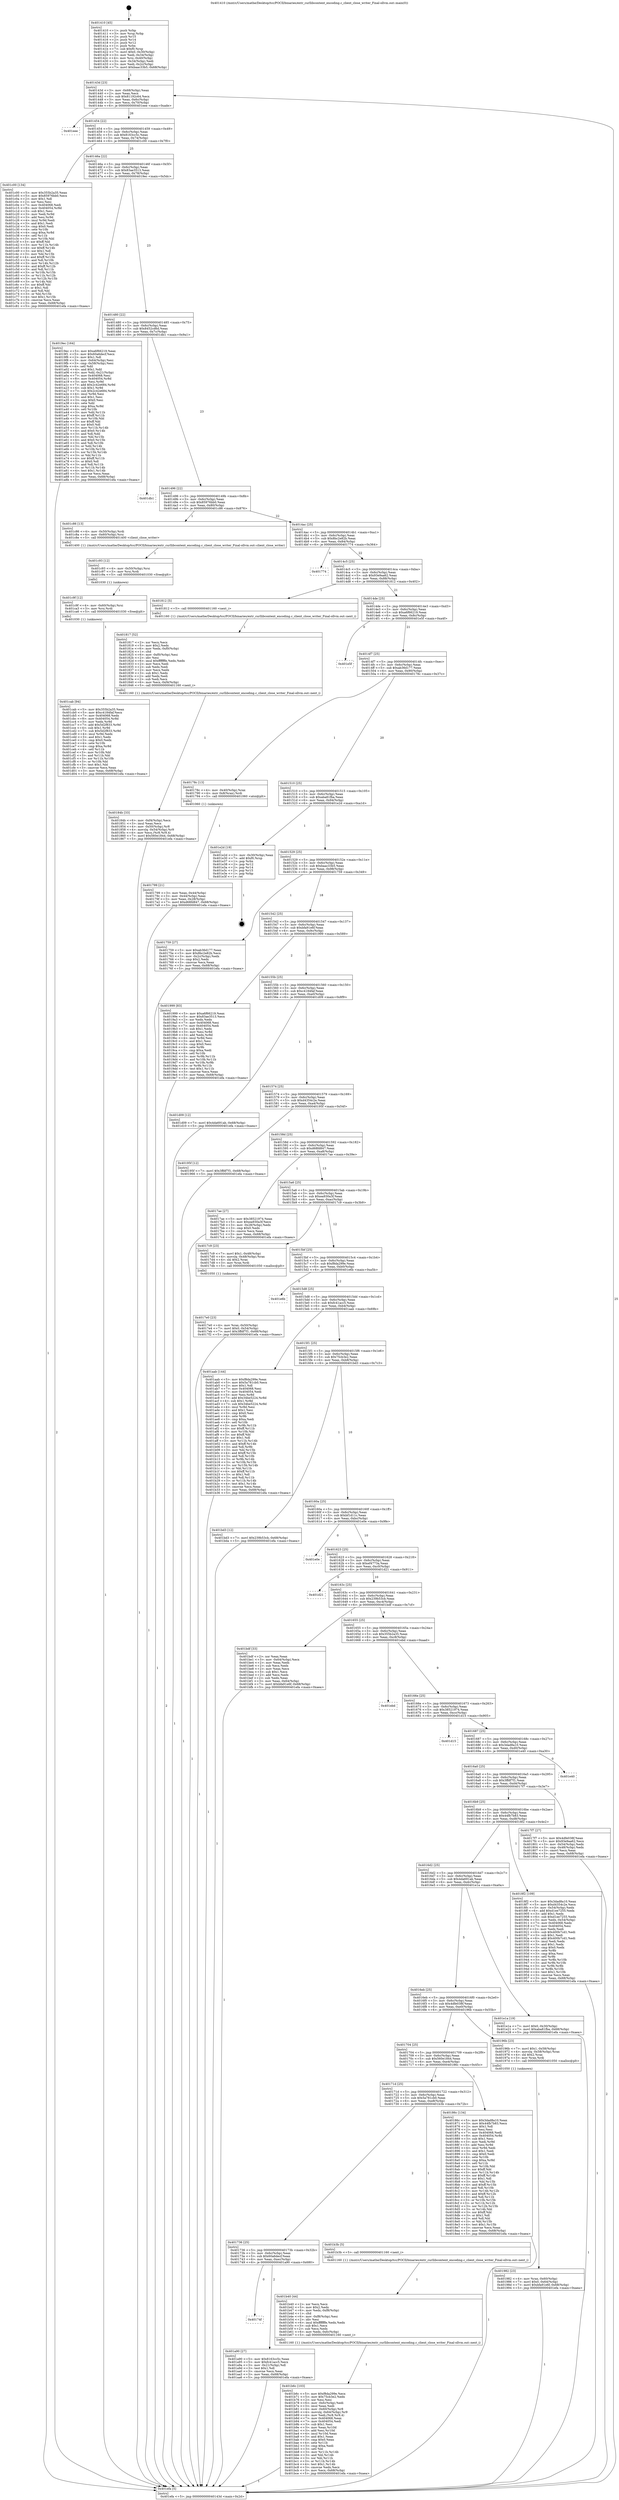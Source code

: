 digraph "0x401410" {
  label = "0x401410 (/mnt/c/Users/mathe/Desktop/tcc/POCII/binaries/extr_curllibcontent_encoding.c_client_close_writer_Final-ollvm.out::main(0))"
  labelloc = "t"
  node[shape=record]

  Entry [label="",width=0.3,height=0.3,shape=circle,fillcolor=black,style=filled]
  "0x40143d" [label="{
     0x40143d [23]\l
     | [instrs]\l
     &nbsp;&nbsp;0x40143d \<+3\>: mov -0x68(%rbp),%eax\l
     &nbsp;&nbsp;0x401440 \<+2\>: mov %eax,%ecx\l
     &nbsp;&nbsp;0x401442 \<+6\>: sub $0x81192c64,%ecx\l
     &nbsp;&nbsp;0x401448 \<+3\>: mov %eax,-0x6c(%rbp)\l
     &nbsp;&nbsp;0x40144b \<+3\>: mov %ecx,-0x70(%rbp)\l
     &nbsp;&nbsp;0x40144e \<+6\>: je 0000000000401eee \<main+0xade\>\l
  }"]
  "0x401eee" [label="{
     0x401eee\l
  }", style=dashed]
  "0x401454" [label="{
     0x401454 [22]\l
     | [instrs]\l
     &nbsp;&nbsp;0x401454 \<+5\>: jmp 0000000000401459 \<main+0x49\>\l
     &nbsp;&nbsp;0x401459 \<+3\>: mov -0x6c(%rbp),%eax\l
     &nbsp;&nbsp;0x40145c \<+5\>: sub $0x8163cc5c,%eax\l
     &nbsp;&nbsp;0x401461 \<+3\>: mov %eax,-0x74(%rbp)\l
     &nbsp;&nbsp;0x401464 \<+6\>: je 0000000000401c00 \<main+0x7f0\>\l
  }"]
  Exit [label="",width=0.3,height=0.3,shape=circle,fillcolor=black,style=filled,peripheries=2]
  "0x401c00" [label="{
     0x401c00 [134]\l
     | [instrs]\l
     &nbsp;&nbsp;0x401c00 \<+5\>: mov $0x355b2a35,%eax\l
     &nbsp;&nbsp;0x401c05 \<+5\>: mov $0x85976bb0,%ecx\l
     &nbsp;&nbsp;0x401c0a \<+2\>: mov $0x1,%dl\l
     &nbsp;&nbsp;0x401c0c \<+2\>: xor %esi,%esi\l
     &nbsp;&nbsp;0x401c0e \<+7\>: mov 0x404068,%edi\l
     &nbsp;&nbsp;0x401c15 \<+8\>: mov 0x404054,%r8d\l
     &nbsp;&nbsp;0x401c1d \<+3\>: sub $0x1,%esi\l
     &nbsp;&nbsp;0x401c20 \<+3\>: mov %edi,%r9d\l
     &nbsp;&nbsp;0x401c23 \<+3\>: add %esi,%r9d\l
     &nbsp;&nbsp;0x401c26 \<+4\>: imul %r9d,%edi\l
     &nbsp;&nbsp;0x401c2a \<+3\>: and $0x1,%edi\l
     &nbsp;&nbsp;0x401c2d \<+3\>: cmp $0x0,%edi\l
     &nbsp;&nbsp;0x401c30 \<+4\>: sete %r10b\l
     &nbsp;&nbsp;0x401c34 \<+4\>: cmp $0xa,%r8d\l
     &nbsp;&nbsp;0x401c38 \<+4\>: setl %r11b\l
     &nbsp;&nbsp;0x401c3c \<+3\>: mov %r10b,%bl\l
     &nbsp;&nbsp;0x401c3f \<+3\>: xor $0xff,%bl\l
     &nbsp;&nbsp;0x401c42 \<+3\>: mov %r11b,%r14b\l
     &nbsp;&nbsp;0x401c45 \<+4\>: xor $0xff,%r14b\l
     &nbsp;&nbsp;0x401c49 \<+3\>: xor $0x1,%dl\l
     &nbsp;&nbsp;0x401c4c \<+3\>: mov %bl,%r15b\l
     &nbsp;&nbsp;0x401c4f \<+4\>: and $0xff,%r15b\l
     &nbsp;&nbsp;0x401c53 \<+3\>: and %dl,%r10b\l
     &nbsp;&nbsp;0x401c56 \<+3\>: mov %r14b,%r12b\l
     &nbsp;&nbsp;0x401c59 \<+4\>: and $0xff,%r12b\l
     &nbsp;&nbsp;0x401c5d \<+3\>: and %dl,%r11b\l
     &nbsp;&nbsp;0x401c60 \<+3\>: or %r10b,%r15b\l
     &nbsp;&nbsp;0x401c63 \<+3\>: or %r11b,%r12b\l
     &nbsp;&nbsp;0x401c66 \<+3\>: xor %r12b,%r15b\l
     &nbsp;&nbsp;0x401c69 \<+3\>: or %r14b,%bl\l
     &nbsp;&nbsp;0x401c6c \<+3\>: xor $0xff,%bl\l
     &nbsp;&nbsp;0x401c6f \<+3\>: or $0x1,%dl\l
     &nbsp;&nbsp;0x401c72 \<+2\>: and %dl,%bl\l
     &nbsp;&nbsp;0x401c74 \<+3\>: or %bl,%r15b\l
     &nbsp;&nbsp;0x401c77 \<+4\>: test $0x1,%r15b\l
     &nbsp;&nbsp;0x401c7b \<+3\>: cmovne %ecx,%eax\l
     &nbsp;&nbsp;0x401c7e \<+3\>: mov %eax,-0x68(%rbp)\l
     &nbsp;&nbsp;0x401c81 \<+5\>: jmp 0000000000401efa \<main+0xaea\>\l
  }"]
  "0x40146a" [label="{
     0x40146a [22]\l
     | [instrs]\l
     &nbsp;&nbsp;0x40146a \<+5\>: jmp 000000000040146f \<main+0x5f\>\l
     &nbsp;&nbsp;0x40146f \<+3\>: mov -0x6c(%rbp),%eax\l
     &nbsp;&nbsp;0x401472 \<+5\>: sub $0x83ae3513,%eax\l
     &nbsp;&nbsp;0x401477 \<+3\>: mov %eax,-0x78(%rbp)\l
     &nbsp;&nbsp;0x40147a \<+6\>: je 00000000004019ec \<main+0x5dc\>\l
  }"]
  "0x401cab" [label="{
     0x401cab [94]\l
     | [instrs]\l
     &nbsp;&nbsp;0x401cab \<+5\>: mov $0x355b2a35,%eax\l
     &nbsp;&nbsp;0x401cb0 \<+5\>: mov $0xc4184faf,%ecx\l
     &nbsp;&nbsp;0x401cb5 \<+7\>: mov 0x404068,%edx\l
     &nbsp;&nbsp;0x401cbc \<+8\>: mov 0x404054,%r8d\l
     &nbsp;&nbsp;0x401cc4 \<+3\>: mov %edx,%r9d\l
     &nbsp;&nbsp;0x401cc7 \<+7\>: add $0x5d2f833,%r9d\l
     &nbsp;&nbsp;0x401cce \<+4\>: sub $0x1,%r9d\l
     &nbsp;&nbsp;0x401cd2 \<+7\>: sub $0x5d2f833,%r9d\l
     &nbsp;&nbsp;0x401cd9 \<+4\>: imul %r9d,%edx\l
     &nbsp;&nbsp;0x401cdd \<+3\>: and $0x1,%edx\l
     &nbsp;&nbsp;0x401ce0 \<+3\>: cmp $0x0,%edx\l
     &nbsp;&nbsp;0x401ce3 \<+4\>: sete %r10b\l
     &nbsp;&nbsp;0x401ce7 \<+4\>: cmp $0xa,%r8d\l
     &nbsp;&nbsp;0x401ceb \<+4\>: setl %r11b\l
     &nbsp;&nbsp;0x401cef \<+3\>: mov %r10b,%bl\l
     &nbsp;&nbsp;0x401cf2 \<+3\>: and %r11b,%bl\l
     &nbsp;&nbsp;0x401cf5 \<+3\>: xor %r11b,%r10b\l
     &nbsp;&nbsp;0x401cf8 \<+3\>: or %r10b,%bl\l
     &nbsp;&nbsp;0x401cfb \<+3\>: test $0x1,%bl\l
     &nbsp;&nbsp;0x401cfe \<+3\>: cmovne %ecx,%eax\l
     &nbsp;&nbsp;0x401d01 \<+3\>: mov %eax,-0x68(%rbp)\l
     &nbsp;&nbsp;0x401d04 \<+5\>: jmp 0000000000401efa \<main+0xaea\>\l
  }"]
  "0x4019ec" [label="{
     0x4019ec [164]\l
     | [instrs]\l
     &nbsp;&nbsp;0x4019ec \<+5\>: mov $0xa6f66219,%eax\l
     &nbsp;&nbsp;0x4019f1 \<+5\>: mov $0x60a6decf,%ecx\l
     &nbsp;&nbsp;0x4019f6 \<+2\>: mov $0x1,%dl\l
     &nbsp;&nbsp;0x4019f8 \<+3\>: mov -0x64(%rbp),%esi\l
     &nbsp;&nbsp;0x4019fb \<+3\>: cmp -0x58(%rbp),%esi\l
     &nbsp;&nbsp;0x4019fe \<+4\>: setl %dil\l
     &nbsp;&nbsp;0x401a02 \<+4\>: and $0x1,%dil\l
     &nbsp;&nbsp;0x401a06 \<+4\>: mov %dil,-0x21(%rbp)\l
     &nbsp;&nbsp;0x401a0a \<+7\>: mov 0x404068,%esi\l
     &nbsp;&nbsp;0x401a11 \<+8\>: mov 0x404054,%r8d\l
     &nbsp;&nbsp;0x401a19 \<+3\>: mov %esi,%r9d\l
     &nbsp;&nbsp;0x401a1c \<+7\>: add $0x2c42e684,%r9d\l
     &nbsp;&nbsp;0x401a23 \<+4\>: sub $0x1,%r9d\l
     &nbsp;&nbsp;0x401a27 \<+7\>: sub $0x2c42e684,%r9d\l
     &nbsp;&nbsp;0x401a2e \<+4\>: imul %r9d,%esi\l
     &nbsp;&nbsp;0x401a32 \<+3\>: and $0x1,%esi\l
     &nbsp;&nbsp;0x401a35 \<+3\>: cmp $0x0,%esi\l
     &nbsp;&nbsp;0x401a38 \<+4\>: sete %dil\l
     &nbsp;&nbsp;0x401a3c \<+4\>: cmp $0xa,%r8d\l
     &nbsp;&nbsp;0x401a40 \<+4\>: setl %r10b\l
     &nbsp;&nbsp;0x401a44 \<+3\>: mov %dil,%r11b\l
     &nbsp;&nbsp;0x401a47 \<+4\>: xor $0xff,%r11b\l
     &nbsp;&nbsp;0x401a4b \<+3\>: mov %r10b,%bl\l
     &nbsp;&nbsp;0x401a4e \<+3\>: xor $0xff,%bl\l
     &nbsp;&nbsp;0x401a51 \<+3\>: xor $0x0,%dl\l
     &nbsp;&nbsp;0x401a54 \<+3\>: mov %r11b,%r14b\l
     &nbsp;&nbsp;0x401a57 \<+4\>: and $0x0,%r14b\l
     &nbsp;&nbsp;0x401a5b \<+3\>: and %dl,%dil\l
     &nbsp;&nbsp;0x401a5e \<+3\>: mov %bl,%r15b\l
     &nbsp;&nbsp;0x401a61 \<+4\>: and $0x0,%r15b\l
     &nbsp;&nbsp;0x401a65 \<+3\>: and %dl,%r10b\l
     &nbsp;&nbsp;0x401a68 \<+3\>: or %dil,%r14b\l
     &nbsp;&nbsp;0x401a6b \<+3\>: or %r10b,%r15b\l
     &nbsp;&nbsp;0x401a6e \<+3\>: xor %r15b,%r14b\l
     &nbsp;&nbsp;0x401a71 \<+3\>: or %bl,%r11b\l
     &nbsp;&nbsp;0x401a74 \<+4\>: xor $0xff,%r11b\l
     &nbsp;&nbsp;0x401a78 \<+3\>: or $0x0,%dl\l
     &nbsp;&nbsp;0x401a7b \<+3\>: and %dl,%r11b\l
     &nbsp;&nbsp;0x401a7e \<+3\>: or %r11b,%r14b\l
     &nbsp;&nbsp;0x401a81 \<+4\>: test $0x1,%r14b\l
     &nbsp;&nbsp;0x401a85 \<+3\>: cmovne %ecx,%eax\l
     &nbsp;&nbsp;0x401a88 \<+3\>: mov %eax,-0x68(%rbp)\l
     &nbsp;&nbsp;0x401a8b \<+5\>: jmp 0000000000401efa \<main+0xaea\>\l
  }"]
  "0x401480" [label="{
     0x401480 [22]\l
     | [instrs]\l
     &nbsp;&nbsp;0x401480 \<+5\>: jmp 0000000000401485 \<main+0x75\>\l
     &nbsp;&nbsp;0x401485 \<+3\>: mov -0x6c(%rbp),%eax\l
     &nbsp;&nbsp;0x401488 \<+5\>: sub $0x8452cd6d,%eax\l
     &nbsp;&nbsp;0x40148d \<+3\>: mov %eax,-0x7c(%rbp)\l
     &nbsp;&nbsp;0x401490 \<+6\>: je 0000000000401db1 \<main+0x9a1\>\l
  }"]
  "0x401c9f" [label="{
     0x401c9f [12]\l
     | [instrs]\l
     &nbsp;&nbsp;0x401c9f \<+4\>: mov -0x60(%rbp),%rsi\l
     &nbsp;&nbsp;0x401ca3 \<+3\>: mov %rsi,%rdi\l
     &nbsp;&nbsp;0x401ca6 \<+5\>: call 0000000000401030 \<free@plt\>\l
     | [calls]\l
     &nbsp;&nbsp;0x401030 \{1\} (unknown)\l
  }"]
  "0x401db1" [label="{
     0x401db1\l
  }", style=dashed]
  "0x401496" [label="{
     0x401496 [22]\l
     | [instrs]\l
     &nbsp;&nbsp;0x401496 \<+5\>: jmp 000000000040149b \<main+0x8b\>\l
     &nbsp;&nbsp;0x40149b \<+3\>: mov -0x6c(%rbp),%eax\l
     &nbsp;&nbsp;0x40149e \<+5\>: sub $0x85976bb0,%eax\l
     &nbsp;&nbsp;0x4014a3 \<+3\>: mov %eax,-0x80(%rbp)\l
     &nbsp;&nbsp;0x4014a6 \<+6\>: je 0000000000401c86 \<main+0x876\>\l
  }"]
  "0x401c93" [label="{
     0x401c93 [12]\l
     | [instrs]\l
     &nbsp;&nbsp;0x401c93 \<+4\>: mov -0x50(%rbp),%rsi\l
     &nbsp;&nbsp;0x401c97 \<+3\>: mov %rsi,%rdi\l
     &nbsp;&nbsp;0x401c9a \<+5\>: call 0000000000401030 \<free@plt\>\l
     | [calls]\l
     &nbsp;&nbsp;0x401030 \{1\} (unknown)\l
  }"]
  "0x401c86" [label="{
     0x401c86 [13]\l
     | [instrs]\l
     &nbsp;&nbsp;0x401c86 \<+4\>: mov -0x50(%rbp),%rdi\l
     &nbsp;&nbsp;0x401c8a \<+4\>: mov -0x60(%rbp),%rsi\l
     &nbsp;&nbsp;0x401c8e \<+5\>: call 0000000000401400 \<client_close_writer\>\l
     | [calls]\l
     &nbsp;&nbsp;0x401400 \{1\} (/mnt/c/Users/mathe/Desktop/tcc/POCII/binaries/extr_curllibcontent_encoding.c_client_close_writer_Final-ollvm.out::client_close_writer)\l
  }"]
  "0x4014ac" [label="{
     0x4014ac [25]\l
     | [instrs]\l
     &nbsp;&nbsp;0x4014ac \<+5\>: jmp 00000000004014b1 \<main+0xa1\>\l
     &nbsp;&nbsp;0x4014b1 \<+3\>: mov -0x6c(%rbp),%eax\l
     &nbsp;&nbsp;0x4014b4 \<+5\>: sub $0x8bc2e82b,%eax\l
     &nbsp;&nbsp;0x4014b9 \<+6\>: mov %eax,-0x84(%rbp)\l
     &nbsp;&nbsp;0x4014bf \<+6\>: je 0000000000401774 \<main+0x364\>\l
  }"]
  "0x401b6c" [label="{
     0x401b6c [103]\l
     | [instrs]\l
     &nbsp;&nbsp;0x401b6c \<+5\>: mov $0xf8da299e,%ecx\l
     &nbsp;&nbsp;0x401b71 \<+5\>: mov $0x75cb3e2,%edx\l
     &nbsp;&nbsp;0x401b76 \<+2\>: xor %esi,%esi\l
     &nbsp;&nbsp;0x401b78 \<+6\>: mov -0xfc(%rbp),%edi\l
     &nbsp;&nbsp;0x401b7e \<+3\>: imul %eax,%edi\l
     &nbsp;&nbsp;0x401b81 \<+4\>: mov -0x60(%rbp),%r8\l
     &nbsp;&nbsp;0x401b85 \<+4\>: movslq -0x64(%rbp),%r9\l
     &nbsp;&nbsp;0x401b89 \<+4\>: mov %edi,(%r8,%r9,4)\l
     &nbsp;&nbsp;0x401b8d \<+7\>: mov 0x404068,%eax\l
     &nbsp;&nbsp;0x401b94 \<+7\>: mov 0x404054,%edi\l
     &nbsp;&nbsp;0x401b9b \<+3\>: sub $0x1,%esi\l
     &nbsp;&nbsp;0x401b9e \<+3\>: mov %eax,%r10d\l
     &nbsp;&nbsp;0x401ba1 \<+3\>: add %esi,%r10d\l
     &nbsp;&nbsp;0x401ba4 \<+4\>: imul %r10d,%eax\l
     &nbsp;&nbsp;0x401ba8 \<+3\>: and $0x1,%eax\l
     &nbsp;&nbsp;0x401bab \<+3\>: cmp $0x0,%eax\l
     &nbsp;&nbsp;0x401bae \<+4\>: sete %r11b\l
     &nbsp;&nbsp;0x401bb2 \<+3\>: cmp $0xa,%edi\l
     &nbsp;&nbsp;0x401bb5 \<+3\>: setl %bl\l
     &nbsp;&nbsp;0x401bb8 \<+3\>: mov %r11b,%r14b\l
     &nbsp;&nbsp;0x401bbb \<+3\>: and %bl,%r14b\l
     &nbsp;&nbsp;0x401bbe \<+3\>: xor %bl,%r11b\l
     &nbsp;&nbsp;0x401bc1 \<+3\>: or %r11b,%r14b\l
     &nbsp;&nbsp;0x401bc4 \<+4\>: test $0x1,%r14b\l
     &nbsp;&nbsp;0x401bc8 \<+3\>: cmovne %edx,%ecx\l
     &nbsp;&nbsp;0x401bcb \<+3\>: mov %ecx,-0x68(%rbp)\l
     &nbsp;&nbsp;0x401bce \<+5\>: jmp 0000000000401efa \<main+0xaea\>\l
  }"]
  "0x401774" [label="{
     0x401774\l
  }", style=dashed]
  "0x4014c5" [label="{
     0x4014c5 [25]\l
     | [instrs]\l
     &nbsp;&nbsp;0x4014c5 \<+5\>: jmp 00000000004014ca \<main+0xba\>\l
     &nbsp;&nbsp;0x4014ca \<+3\>: mov -0x6c(%rbp),%eax\l
     &nbsp;&nbsp;0x4014cd \<+5\>: sub $0x93e9aa62,%eax\l
     &nbsp;&nbsp;0x4014d2 \<+6\>: mov %eax,-0x88(%rbp)\l
     &nbsp;&nbsp;0x4014d8 \<+6\>: je 0000000000401812 \<main+0x402\>\l
  }"]
  "0x401b40" [label="{
     0x401b40 [44]\l
     | [instrs]\l
     &nbsp;&nbsp;0x401b40 \<+2\>: xor %ecx,%ecx\l
     &nbsp;&nbsp;0x401b42 \<+5\>: mov $0x2,%edx\l
     &nbsp;&nbsp;0x401b47 \<+6\>: mov %edx,-0xf8(%rbp)\l
     &nbsp;&nbsp;0x401b4d \<+1\>: cltd\l
     &nbsp;&nbsp;0x401b4e \<+6\>: mov -0xf8(%rbp),%esi\l
     &nbsp;&nbsp;0x401b54 \<+2\>: idiv %esi\l
     &nbsp;&nbsp;0x401b56 \<+6\>: imul $0xfffffffe,%edx,%edx\l
     &nbsp;&nbsp;0x401b5c \<+3\>: sub $0x1,%ecx\l
     &nbsp;&nbsp;0x401b5f \<+2\>: sub %ecx,%edx\l
     &nbsp;&nbsp;0x401b61 \<+6\>: mov %edx,-0xfc(%rbp)\l
     &nbsp;&nbsp;0x401b67 \<+5\>: call 0000000000401160 \<next_i\>\l
     | [calls]\l
     &nbsp;&nbsp;0x401160 \{1\} (/mnt/c/Users/mathe/Desktop/tcc/POCII/binaries/extr_curllibcontent_encoding.c_client_close_writer_Final-ollvm.out::next_i)\l
  }"]
  "0x401812" [label="{
     0x401812 [5]\l
     | [instrs]\l
     &nbsp;&nbsp;0x401812 \<+5\>: call 0000000000401160 \<next_i\>\l
     | [calls]\l
     &nbsp;&nbsp;0x401160 \{1\} (/mnt/c/Users/mathe/Desktop/tcc/POCII/binaries/extr_curllibcontent_encoding.c_client_close_writer_Final-ollvm.out::next_i)\l
  }"]
  "0x4014de" [label="{
     0x4014de [25]\l
     | [instrs]\l
     &nbsp;&nbsp;0x4014de \<+5\>: jmp 00000000004014e3 \<main+0xd3\>\l
     &nbsp;&nbsp;0x4014e3 \<+3\>: mov -0x6c(%rbp),%eax\l
     &nbsp;&nbsp;0x4014e6 \<+5\>: sub $0xa6f66219,%eax\l
     &nbsp;&nbsp;0x4014eb \<+6\>: mov %eax,-0x8c(%rbp)\l
     &nbsp;&nbsp;0x4014f1 \<+6\>: je 0000000000401e5f \<main+0xa4f\>\l
  }"]
  "0x40174f" [label="{
     0x40174f\l
  }", style=dashed]
  "0x401e5f" [label="{
     0x401e5f\l
  }", style=dashed]
  "0x4014f7" [label="{
     0x4014f7 [25]\l
     | [instrs]\l
     &nbsp;&nbsp;0x4014f7 \<+5\>: jmp 00000000004014fc \<main+0xec\>\l
     &nbsp;&nbsp;0x4014fc \<+3\>: mov -0x6c(%rbp),%eax\l
     &nbsp;&nbsp;0x4014ff \<+5\>: sub $0xab36d177,%eax\l
     &nbsp;&nbsp;0x401504 \<+6\>: mov %eax,-0x90(%rbp)\l
     &nbsp;&nbsp;0x40150a \<+6\>: je 000000000040178c \<main+0x37c\>\l
  }"]
  "0x401a90" [label="{
     0x401a90 [27]\l
     | [instrs]\l
     &nbsp;&nbsp;0x401a90 \<+5\>: mov $0x8163cc5c,%eax\l
     &nbsp;&nbsp;0x401a95 \<+5\>: mov $0xfc41acc5,%ecx\l
     &nbsp;&nbsp;0x401a9a \<+3\>: mov -0x21(%rbp),%dl\l
     &nbsp;&nbsp;0x401a9d \<+3\>: test $0x1,%dl\l
     &nbsp;&nbsp;0x401aa0 \<+3\>: cmovne %ecx,%eax\l
     &nbsp;&nbsp;0x401aa3 \<+3\>: mov %eax,-0x68(%rbp)\l
     &nbsp;&nbsp;0x401aa6 \<+5\>: jmp 0000000000401efa \<main+0xaea\>\l
  }"]
  "0x40178c" [label="{
     0x40178c [13]\l
     | [instrs]\l
     &nbsp;&nbsp;0x40178c \<+4\>: mov -0x40(%rbp),%rax\l
     &nbsp;&nbsp;0x401790 \<+4\>: mov 0x8(%rax),%rdi\l
     &nbsp;&nbsp;0x401794 \<+5\>: call 0000000000401060 \<atoi@plt\>\l
     | [calls]\l
     &nbsp;&nbsp;0x401060 \{1\} (unknown)\l
  }"]
  "0x401510" [label="{
     0x401510 [25]\l
     | [instrs]\l
     &nbsp;&nbsp;0x401510 \<+5\>: jmp 0000000000401515 \<main+0x105\>\l
     &nbsp;&nbsp;0x401515 \<+3\>: mov -0x6c(%rbp),%eax\l
     &nbsp;&nbsp;0x401518 \<+5\>: sub $0xaba81fba,%eax\l
     &nbsp;&nbsp;0x40151d \<+6\>: mov %eax,-0x94(%rbp)\l
     &nbsp;&nbsp;0x401523 \<+6\>: je 0000000000401e2d \<main+0xa1d\>\l
  }"]
  "0x401736" [label="{
     0x401736 [25]\l
     | [instrs]\l
     &nbsp;&nbsp;0x401736 \<+5\>: jmp 000000000040173b \<main+0x32b\>\l
     &nbsp;&nbsp;0x40173b \<+3\>: mov -0x6c(%rbp),%eax\l
     &nbsp;&nbsp;0x40173e \<+5\>: sub $0x60a6decf,%eax\l
     &nbsp;&nbsp;0x401743 \<+6\>: mov %eax,-0xec(%rbp)\l
     &nbsp;&nbsp;0x401749 \<+6\>: je 0000000000401a90 \<main+0x680\>\l
  }"]
  "0x401e2d" [label="{
     0x401e2d [19]\l
     | [instrs]\l
     &nbsp;&nbsp;0x401e2d \<+3\>: mov -0x30(%rbp),%eax\l
     &nbsp;&nbsp;0x401e30 \<+7\>: add $0xf0,%rsp\l
     &nbsp;&nbsp;0x401e37 \<+1\>: pop %rbx\l
     &nbsp;&nbsp;0x401e38 \<+2\>: pop %r12\l
     &nbsp;&nbsp;0x401e3a \<+2\>: pop %r14\l
     &nbsp;&nbsp;0x401e3c \<+2\>: pop %r15\l
     &nbsp;&nbsp;0x401e3e \<+1\>: pop %rbp\l
     &nbsp;&nbsp;0x401e3f \<+1\>: ret\l
  }"]
  "0x401529" [label="{
     0x401529 [25]\l
     | [instrs]\l
     &nbsp;&nbsp;0x401529 \<+5\>: jmp 000000000040152e \<main+0x11e\>\l
     &nbsp;&nbsp;0x40152e \<+3\>: mov -0x6c(%rbp),%eax\l
     &nbsp;&nbsp;0x401531 \<+5\>: sub $0xbaac33b5,%eax\l
     &nbsp;&nbsp;0x401536 \<+6\>: mov %eax,-0x98(%rbp)\l
     &nbsp;&nbsp;0x40153c \<+6\>: je 0000000000401759 \<main+0x349\>\l
  }"]
  "0x401b3b" [label="{
     0x401b3b [5]\l
     | [instrs]\l
     &nbsp;&nbsp;0x401b3b \<+5\>: call 0000000000401160 \<next_i\>\l
     | [calls]\l
     &nbsp;&nbsp;0x401160 \{1\} (/mnt/c/Users/mathe/Desktop/tcc/POCII/binaries/extr_curllibcontent_encoding.c_client_close_writer_Final-ollvm.out::next_i)\l
  }"]
  "0x401759" [label="{
     0x401759 [27]\l
     | [instrs]\l
     &nbsp;&nbsp;0x401759 \<+5\>: mov $0xab36d177,%eax\l
     &nbsp;&nbsp;0x40175e \<+5\>: mov $0x8bc2e82b,%ecx\l
     &nbsp;&nbsp;0x401763 \<+3\>: mov -0x2c(%rbp),%edx\l
     &nbsp;&nbsp;0x401766 \<+3\>: cmp $0x2,%edx\l
     &nbsp;&nbsp;0x401769 \<+3\>: cmovne %ecx,%eax\l
     &nbsp;&nbsp;0x40176c \<+3\>: mov %eax,-0x68(%rbp)\l
     &nbsp;&nbsp;0x40176f \<+5\>: jmp 0000000000401efa \<main+0xaea\>\l
  }"]
  "0x401542" [label="{
     0x401542 [25]\l
     | [instrs]\l
     &nbsp;&nbsp;0x401542 \<+5\>: jmp 0000000000401547 \<main+0x137\>\l
     &nbsp;&nbsp;0x401547 \<+3\>: mov -0x6c(%rbp),%eax\l
     &nbsp;&nbsp;0x40154a \<+5\>: sub $0xbfa91e6f,%eax\l
     &nbsp;&nbsp;0x40154f \<+6\>: mov %eax,-0x9c(%rbp)\l
     &nbsp;&nbsp;0x401555 \<+6\>: je 0000000000401999 \<main+0x589\>\l
  }"]
  "0x401efa" [label="{
     0x401efa [5]\l
     | [instrs]\l
     &nbsp;&nbsp;0x401efa \<+5\>: jmp 000000000040143d \<main+0x2d\>\l
  }"]
  "0x401410" [label="{
     0x401410 [45]\l
     | [instrs]\l
     &nbsp;&nbsp;0x401410 \<+1\>: push %rbp\l
     &nbsp;&nbsp;0x401411 \<+3\>: mov %rsp,%rbp\l
     &nbsp;&nbsp;0x401414 \<+2\>: push %r15\l
     &nbsp;&nbsp;0x401416 \<+2\>: push %r14\l
     &nbsp;&nbsp;0x401418 \<+2\>: push %r12\l
     &nbsp;&nbsp;0x40141a \<+1\>: push %rbx\l
     &nbsp;&nbsp;0x40141b \<+7\>: sub $0xf0,%rsp\l
     &nbsp;&nbsp;0x401422 \<+7\>: movl $0x0,-0x30(%rbp)\l
     &nbsp;&nbsp;0x401429 \<+3\>: mov %edi,-0x34(%rbp)\l
     &nbsp;&nbsp;0x40142c \<+4\>: mov %rsi,-0x40(%rbp)\l
     &nbsp;&nbsp;0x401430 \<+3\>: mov -0x34(%rbp),%edi\l
     &nbsp;&nbsp;0x401433 \<+3\>: mov %edi,-0x2c(%rbp)\l
     &nbsp;&nbsp;0x401436 \<+7\>: movl $0xbaac33b5,-0x68(%rbp)\l
  }"]
  "0x401799" [label="{
     0x401799 [21]\l
     | [instrs]\l
     &nbsp;&nbsp;0x401799 \<+3\>: mov %eax,-0x44(%rbp)\l
     &nbsp;&nbsp;0x40179c \<+3\>: mov -0x44(%rbp),%eax\l
     &nbsp;&nbsp;0x40179f \<+3\>: mov %eax,-0x28(%rbp)\l
     &nbsp;&nbsp;0x4017a2 \<+7\>: movl $0xd68fd847,-0x68(%rbp)\l
     &nbsp;&nbsp;0x4017a9 \<+5\>: jmp 0000000000401efa \<main+0xaea\>\l
  }"]
  "0x401982" [label="{
     0x401982 [23]\l
     | [instrs]\l
     &nbsp;&nbsp;0x401982 \<+4\>: mov %rax,-0x60(%rbp)\l
     &nbsp;&nbsp;0x401986 \<+7\>: movl $0x0,-0x64(%rbp)\l
     &nbsp;&nbsp;0x40198d \<+7\>: movl $0xbfa91e6f,-0x68(%rbp)\l
     &nbsp;&nbsp;0x401994 \<+5\>: jmp 0000000000401efa \<main+0xaea\>\l
  }"]
  "0x401999" [label="{
     0x401999 [83]\l
     | [instrs]\l
     &nbsp;&nbsp;0x401999 \<+5\>: mov $0xa6f66219,%eax\l
     &nbsp;&nbsp;0x40199e \<+5\>: mov $0x83ae3513,%ecx\l
     &nbsp;&nbsp;0x4019a3 \<+2\>: xor %edx,%edx\l
     &nbsp;&nbsp;0x4019a5 \<+7\>: mov 0x404068,%esi\l
     &nbsp;&nbsp;0x4019ac \<+7\>: mov 0x404054,%edi\l
     &nbsp;&nbsp;0x4019b3 \<+3\>: sub $0x1,%edx\l
     &nbsp;&nbsp;0x4019b6 \<+3\>: mov %esi,%r8d\l
     &nbsp;&nbsp;0x4019b9 \<+3\>: add %edx,%r8d\l
     &nbsp;&nbsp;0x4019bc \<+4\>: imul %r8d,%esi\l
     &nbsp;&nbsp;0x4019c0 \<+3\>: and $0x1,%esi\l
     &nbsp;&nbsp;0x4019c3 \<+3\>: cmp $0x0,%esi\l
     &nbsp;&nbsp;0x4019c6 \<+4\>: sete %r9b\l
     &nbsp;&nbsp;0x4019ca \<+3\>: cmp $0xa,%edi\l
     &nbsp;&nbsp;0x4019cd \<+4\>: setl %r10b\l
     &nbsp;&nbsp;0x4019d1 \<+3\>: mov %r9b,%r11b\l
     &nbsp;&nbsp;0x4019d4 \<+3\>: and %r10b,%r11b\l
     &nbsp;&nbsp;0x4019d7 \<+3\>: xor %r10b,%r9b\l
     &nbsp;&nbsp;0x4019da \<+3\>: or %r9b,%r11b\l
     &nbsp;&nbsp;0x4019dd \<+4\>: test $0x1,%r11b\l
     &nbsp;&nbsp;0x4019e1 \<+3\>: cmovne %ecx,%eax\l
     &nbsp;&nbsp;0x4019e4 \<+3\>: mov %eax,-0x68(%rbp)\l
     &nbsp;&nbsp;0x4019e7 \<+5\>: jmp 0000000000401efa \<main+0xaea\>\l
  }"]
  "0x40155b" [label="{
     0x40155b [25]\l
     | [instrs]\l
     &nbsp;&nbsp;0x40155b \<+5\>: jmp 0000000000401560 \<main+0x150\>\l
     &nbsp;&nbsp;0x401560 \<+3\>: mov -0x6c(%rbp),%eax\l
     &nbsp;&nbsp;0x401563 \<+5\>: sub $0xc4184faf,%eax\l
     &nbsp;&nbsp;0x401568 \<+6\>: mov %eax,-0xa0(%rbp)\l
     &nbsp;&nbsp;0x40156e \<+6\>: je 0000000000401d09 \<main+0x8f9\>\l
  }"]
  "0x40171d" [label="{
     0x40171d [25]\l
     | [instrs]\l
     &nbsp;&nbsp;0x40171d \<+5\>: jmp 0000000000401722 \<main+0x312\>\l
     &nbsp;&nbsp;0x401722 \<+3\>: mov -0x6c(%rbp),%eax\l
     &nbsp;&nbsp;0x401725 \<+5\>: sub $0x5a781cb0,%eax\l
     &nbsp;&nbsp;0x40172a \<+6\>: mov %eax,-0xe8(%rbp)\l
     &nbsp;&nbsp;0x401730 \<+6\>: je 0000000000401b3b \<main+0x72b\>\l
  }"]
  "0x401d09" [label="{
     0x401d09 [12]\l
     | [instrs]\l
     &nbsp;&nbsp;0x401d09 \<+7\>: movl $0x4da691ab,-0x68(%rbp)\l
     &nbsp;&nbsp;0x401d10 \<+5\>: jmp 0000000000401efa \<main+0xaea\>\l
  }"]
  "0x401574" [label="{
     0x401574 [25]\l
     | [instrs]\l
     &nbsp;&nbsp;0x401574 \<+5\>: jmp 0000000000401579 \<main+0x169\>\l
     &nbsp;&nbsp;0x401579 \<+3\>: mov -0x6c(%rbp),%eax\l
     &nbsp;&nbsp;0x40157c \<+5\>: sub $0xd4354c2e,%eax\l
     &nbsp;&nbsp;0x401581 \<+6\>: mov %eax,-0xa4(%rbp)\l
     &nbsp;&nbsp;0x401587 \<+6\>: je 000000000040195f \<main+0x54f\>\l
  }"]
  "0x40186c" [label="{
     0x40186c [134]\l
     | [instrs]\l
     &nbsp;&nbsp;0x40186c \<+5\>: mov $0x3dad8a10,%eax\l
     &nbsp;&nbsp;0x401871 \<+5\>: mov $0x44fb7b83,%ecx\l
     &nbsp;&nbsp;0x401876 \<+2\>: mov $0x1,%dl\l
     &nbsp;&nbsp;0x401878 \<+2\>: xor %esi,%esi\l
     &nbsp;&nbsp;0x40187a \<+7\>: mov 0x404068,%edi\l
     &nbsp;&nbsp;0x401881 \<+8\>: mov 0x404054,%r8d\l
     &nbsp;&nbsp;0x401889 \<+3\>: sub $0x1,%esi\l
     &nbsp;&nbsp;0x40188c \<+3\>: mov %edi,%r9d\l
     &nbsp;&nbsp;0x40188f \<+3\>: add %esi,%r9d\l
     &nbsp;&nbsp;0x401892 \<+4\>: imul %r9d,%edi\l
     &nbsp;&nbsp;0x401896 \<+3\>: and $0x1,%edi\l
     &nbsp;&nbsp;0x401899 \<+3\>: cmp $0x0,%edi\l
     &nbsp;&nbsp;0x40189c \<+4\>: sete %r10b\l
     &nbsp;&nbsp;0x4018a0 \<+4\>: cmp $0xa,%r8d\l
     &nbsp;&nbsp;0x4018a4 \<+4\>: setl %r11b\l
     &nbsp;&nbsp;0x4018a8 \<+3\>: mov %r10b,%bl\l
     &nbsp;&nbsp;0x4018ab \<+3\>: xor $0xff,%bl\l
     &nbsp;&nbsp;0x4018ae \<+3\>: mov %r11b,%r14b\l
     &nbsp;&nbsp;0x4018b1 \<+4\>: xor $0xff,%r14b\l
     &nbsp;&nbsp;0x4018b5 \<+3\>: xor $0x1,%dl\l
     &nbsp;&nbsp;0x4018b8 \<+3\>: mov %bl,%r15b\l
     &nbsp;&nbsp;0x4018bb \<+4\>: and $0xff,%r15b\l
     &nbsp;&nbsp;0x4018bf \<+3\>: and %dl,%r10b\l
     &nbsp;&nbsp;0x4018c2 \<+3\>: mov %r14b,%r12b\l
     &nbsp;&nbsp;0x4018c5 \<+4\>: and $0xff,%r12b\l
     &nbsp;&nbsp;0x4018c9 \<+3\>: and %dl,%r11b\l
     &nbsp;&nbsp;0x4018cc \<+3\>: or %r10b,%r15b\l
     &nbsp;&nbsp;0x4018cf \<+3\>: or %r11b,%r12b\l
     &nbsp;&nbsp;0x4018d2 \<+3\>: xor %r12b,%r15b\l
     &nbsp;&nbsp;0x4018d5 \<+3\>: or %r14b,%bl\l
     &nbsp;&nbsp;0x4018d8 \<+3\>: xor $0xff,%bl\l
     &nbsp;&nbsp;0x4018db \<+3\>: or $0x1,%dl\l
     &nbsp;&nbsp;0x4018de \<+2\>: and %dl,%bl\l
     &nbsp;&nbsp;0x4018e0 \<+3\>: or %bl,%r15b\l
     &nbsp;&nbsp;0x4018e3 \<+4\>: test $0x1,%r15b\l
     &nbsp;&nbsp;0x4018e7 \<+3\>: cmovne %ecx,%eax\l
     &nbsp;&nbsp;0x4018ea \<+3\>: mov %eax,-0x68(%rbp)\l
     &nbsp;&nbsp;0x4018ed \<+5\>: jmp 0000000000401efa \<main+0xaea\>\l
  }"]
  "0x40195f" [label="{
     0x40195f [12]\l
     | [instrs]\l
     &nbsp;&nbsp;0x40195f \<+7\>: movl $0x3ffdf7f1,-0x68(%rbp)\l
     &nbsp;&nbsp;0x401966 \<+5\>: jmp 0000000000401efa \<main+0xaea\>\l
  }"]
  "0x40158d" [label="{
     0x40158d [25]\l
     | [instrs]\l
     &nbsp;&nbsp;0x40158d \<+5\>: jmp 0000000000401592 \<main+0x182\>\l
     &nbsp;&nbsp;0x401592 \<+3\>: mov -0x6c(%rbp),%eax\l
     &nbsp;&nbsp;0x401595 \<+5\>: sub $0xd68fd847,%eax\l
     &nbsp;&nbsp;0x40159a \<+6\>: mov %eax,-0xa8(%rbp)\l
     &nbsp;&nbsp;0x4015a0 \<+6\>: je 00000000004017ae \<main+0x39e\>\l
  }"]
  "0x401704" [label="{
     0x401704 [25]\l
     | [instrs]\l
     &nbsp;&nbsp;0x401704 \<+5\>: jmp 0000000000401709 \<main+0x2f9\>\l
     &nbsp;&nbsp;0x401709 \<+3\>: mov -0x6c(%rbp),%eax\l
     &nbsp;&nbsp;0x40170c \<+5\>: sub $0x560e1844,%eax\l
     &nbsp;&nbsp;0x401711 \<+6\>: mov %eax,-0xe4(%rbp)\l
     &nbsp;&nbsp;0x401717 \<+6\>: je 000000000040186c \<main+0x45c\>\l
  }"]
  "0x4017ae" [label="{
     0x4017ae [27]\l
     | [instrs]\l
     &nbsp;&nbsp;0x4017ae \<+5\>: mov $0x38521974,%eax\l
     &nbsp;&nbsp;0x4017b3 \<+5\>: mov $0xea930a3f,%ecx\l
     &nbsp;&nbsp;0x4017b8 \<+3\>: mov -0x28(%rbp),%edx\l
     &nbsp;&nbsp;0x4017bb \<+3\>: cmp $0x0,%edx\l
     &nbsp;&nbsp;0x4017be \<+3\>: cmove %ecx,%eax\l
     &nbsp;&nbsp;0x4017c1 \<+3\>: mov %eax,-0x68(%rbp)\l
     &nbsp;&nbsp;0x4017c4 \<+5\>: jmp 0000000000401efa \<main+0xaea\>\l
  }"]
  "0x4015a6" [label="{
     0x4015a6 [25]\l
     | [instrs]\l
     &nbsp;&nbsp;0x4015a6 \<+5\>: jmp 00000000004015ab \<main+0x19b\>\l
     &nbsp;&nbsp;0x4015ab \<+3\>: mov -0x6c(%rbp),%eax\l
     &nbsp;&nbsp;0x4015ae \<+5\>: sub $0xea930a3f,%eax\l
     &nbsp;&nbsp;0x4015b3 \<+6\>: mov %eax,-0xac(%rbp)\l
     &nbsp;&nbsp;0x4015b9 \<+6\>: je 00000000004017c9 \<main+0x3b9\>\l
  }"]
  "0x40196b" [label="{
     0x40196b [23]\l
     | [instrs]\l
     &nbsp;&nbsp;0x40196b \<+7\>: movl $0x1,-0x58(%rbp)\l
     &nbsp;&nbsp;0x401972 \<+4\>: movslq -0x58(%rbp),%rax\l
     &nbsp;&nbsp;0x401976 \<+4\>: shl $0x2,%rax\l
     &nbsp;&nbsp;0x40197a \<+3\>: mov %rax,%rdi\l
     &nbsp;&nbsp;0x40197d \<+5\>: call 0000000000401050 \<malloc@plt\>\l
     | [calls]\l
     &nbsp;&nbsp;0x401050 \{1\} (unknown)\l
  }"]
  "0x4017c9" [label="{
     0x4017c9 [23]\l
     | [instrs]\l
     &nbsp;&nbsp;0x4017c9 \<+7\>: movl $0x1,-0x48(%rbp)\l
     &nbsp;&nbsp;0x4017d0 \<+4\>: movslq -0x48(%rbp),%rax\l
     &nbsp;&nbsp;0x4017d4 \<+4\>: shl $0x2,%rax\l
     &nbsp;&nbsp;0x4017d8 \<+3\>: mov %rax,%rdi\l
     &nbsp;&nbsp;0x4017db \<+5\>: call 0000000000401050 \<malloc@plt\>\l
     | [calls]\l
     &nbsp;&nbsp;0x401050 \{1\} (unknown)\l
  }"]
  "0x4015bf" [label="{
     0x4015bf [25]\l
     | [instrs]\l
     &nbsp;&nbsp;0x4015bf \<+5\>: jmp 00000000004015c4 \<main+0x1b4\>\l
     &nbsp;&nbsp;0x4015c4 \<+3\>: mov -0x6c(%rbp),%eax\l
     &nbsp;&nbsp;0x4015c7 \<+5\>: sub $0xf8da299e,%eax\l
     &nbsp;&nbsp;0x4015cc \<+6\>: mov %eax,-0xb0(%rbp)\l
     &nbsp;&nbsp;0x4015d2 \<+6\>: je 0000000000401e6b \<main+0xa5b\>\l
  }"]
  "0x4017e0" [label="{
     0x4017e0 [23]\l
     | [instrs]\l
     &nbsp;&nbsp;0x4017e0 \<+4\>: mov %rax,-0x50(%rbp)\l
     &nbsp;&nbsp;0x4017e4 \<+7\>: movl $0x0,-0x54(%rbp)\l
     &nbsp;&nbsp;0x4017eb \<+7\>: movl $0x3ffdf7f1,-0x68(%rbp)\l
     &nbsp;&nbsp;0x4017f2 \<+5\>: jmp 0000000000401efa \<main+0xaea\>\l
  }"]
  "0x4016eb" [label="{
     0x4016eb [25]\l
     | [instrs]\l
     &nbsp;&nbsp;0x4016eb \<+5\>: jmp 00000000004016f0 \<main+0x2e0\>\l
     &nbsp;&nbsp;0x4016f0 \<+3\>: mov -0x6c(%rbp),%eax\l
     &nbsp;&nbsp;0x4016f3 \<+5\>: sub $0x4dfe038f,%eax\l
     &nbsp;&nbsp;0x4016f8 \<+6\>: mov %eax,-0xe0(%rbp)\l
     &nbsp;&nbsp;0x4016fe \<+6\>: je 000000000040196b \<main+0x55b\>\l
  }"]
  "0x401e6b" [label="{
     0x401e6b\l
  }", style=dashed]
  "0x4015d8" [label="{
     0x4015d8 [25]\l
     | [instrs]\l
     &nbsp;&nbsp;0x4015d8 \<+5\>: jmp 00000000004015dd \<main+0x1cd\>\l
     &nbsp;&nbsp;0x4015dd \<+3\>: mov -0x6c(%rbp),%eax\l
     &nbsp;&nbsp;0x4015e0 \<+5\>: sub $0xfc41acc5,%eax\l
     &nbsp;&nbsp;0x4015e5 \<+6\>: mov %eax,-0xb4(%rbp)\l
     &nbsp;&nbsp;0x4015eb \<+6\>: je 0000000000401aab \<main+0x69b\>\l
  }"]
  "0x401e1a" [label="{
     0x401e1a [19]\l
     | [instrs]\l
     &nbsp;&nbsp;0x401e1a \<+7\>: movl $0x0,-0x30(%rbp)\l
     &nbsp;&nbsp;0x401e21 \<+7\>: movl $0xaba81fba,-0x68(%rbp)\l
     &nbsp;&nbsp;0x401e28 \<+5\>: jmp 0000000000401efa \<main+0xaea\>\l
  }"]
  "0x401aab" [label="{
     0x401aab [144]\l
     | [instrs]\l
     &nbsp;&nbsp;0x401aab \<+5\>: mov $0xf8da299e,%eax\l
     &nbsp;&nbsp;0x401ab0 \<+5\>: mov $0x5a781cb0,%ecx\l
     &nbsp;&nbsp;0x401ab5 \<+2\>: mov $0x1,%dl\l
     &nbsp;&nbsp;0x401ab7 \<+7\>: mov 0x404068,%esi\l
     &nbsp;&nbsp;0x401abe \<+7\>: mov 0x404054,%edi\l
     &nbsp;&nbsp;0x401ac5 \<+3\>: mov %esi,%r8d\l
     &nbsp;&nbsp;0x401ac8 \<+7\>: add $0x34be5224,%r8d\l
     &nbsp;&nbsp;0x401acf \<+4\>: sub $0x1,%r8d\l
     &nbsp;&nbsp;0x401ad3 \<+7\>: sub $0x34be5224,%r8d\l
     &nbsp;&nbsp;0x401ada \<+4\>: imul %r8d,%esi\l
     &nbsp;&nbsp;0x401ade \<+3\>: and $0x1,%esi\l
     &nbsp;&nbsp;0x401ae1 \<+3\>: cmp $0x0,%esi\l
     &nbsp;&nbsp;0x401ae4 \<+4\>: sete %r9b\l
     &nbsp;&nbsp;0x401ae8 \<+3\>: cmp $0xa,%edi\l
     &nbsp;&nbsp;0x401aeb \<+4\>: setl %r10b\l
     &nbsp;&nbsp;0x401aef \<+3\>: mov %r9b,%r11b\l
     &nbsp;&nbsp;0x401af2 \<+4\>: xor $0xff,%r11b\l
     &nbsp;&nbsp;0x401af6 \<+3\>: mov %r10b,%bl\l
     &nbsp;&nbsp;0x401af9 \<+3\>: xor $0xff,%bl\l
     &nbsp;&nbsp;0x401afc \<+3\>: xor $0x1,%dl\l
     &nbsp;&nbsp;0x401aff \<+3\>: mov %r11b,%r14b\l
     &nbsp;&nbsp;0x401b02 \<+4\>: and $0xff,%r14b\l
     &nbsp;&nbsp;0x401b06 \<+3\>: and %dl,%r9b\l
     &nbsp;&nbsp;0x401b09 \<+3\>: mov %bl,%r15b\l
     &nbsp;&nbsp;0x401b0c \<+4\>: and $0xff,%r15b\l
     &nbsp;&nbsp;0x401b10 \<+3\>: and %dl,%r10b\l
     &nbsp;&nbsp;0x401b13 \<+3\>: or %r9b,%r14b\l
     &nbsp;&nbsp;0x401b16 \<+3\>: or %r10b,%r15b\l
     &nbsp;&nbsp;0x401b19 \<+3\>: xor %r15b,%r14b\l
     &nbsp;&nbsp;0x401b1c \<+3\>: or %bl,%r11b\l
     &nbsp;&nbsp;0x401b1f \<+4\>: xor $0xff,%r11b\l
     &nbsp;&nbsp;0x401b23 \<+3\>: or $0x1,%dl\l
     &nbsp;&nbsp;0x401b26 \<+3\>: and %dl,%r11b\l
     &nbsp;&nbsp;0x401b29 \<+3\>: or %r11b,%r14b\l
     &nbsp;&nbsp;0x401b2c \<+4\>: test $0x1,%r14b\l
     &nbsp;&nbsp;0x401b30 \<+3\>: cmovne %ecx,%eax\l
     &nbsp;&nbsp;0x401b33 \<+3\>: mov %eax,-0x68(%rbp)\l
     &nbsp;&nbsp;0x401b36 \<+5\>: jmp 0000000000401efa \<main+0xaea\>\l
  }"]
  "0x4015f1" [label="{
     0x4015f1 [25]\l
     | [instrs]\l
     &nbsp;&nbsp;0x4015f1 \<+5\>: jmp 00000000004015f6 \<main+0x1e6\>\l
     &nbsp;&nbsp;0x4015f6 \<+3\>: mov -0x6c(%rbp),%eax\l
     &nbsp;&nbsp;0x4015f9 \<+5\>: sub $0x75cb3e2,%eax\l
     &nbsp;&nbsp;0x4015fe \<+6\>: mov %eax,-0xb8(%rbp)\l
     &nbsp;&nbsp;0x401604 \<+6\>: je 0000000000401bd3 \<main+0x7c3\>\l
  }"]
  "0x4016d2" [label="{
     0x4016d2 [25]\l
     | [instrs]\l
     &nbsp;&nbsp;0x4016d2 \<+5\>: jmp 00000000004016d7 \<main+0x2c7\>\l
     &nbsp;&nbsp;0x4016d7 \<+3\>: mov -0x6c(%rbp),%eax\l
     &nbsp;&nbsp;0x4016da \<+5\>: sub $0x4da691ab,%eax\l
     &nbsp;&nbsp;0x4016df \<+6\>: mov %eax,-0xdc(%rbp)\l
     &nbsp;&nbsp;0x4016e5 \<+6\>: je 0000000000401e1a \<main+0xa0a\>\l
  }"]
  "0x401bd3" [label="{
     0x401bd3 [12]\l
     | [instrs]\l
     &nbsp;&nbsp;0x401bd3 \<+7\>: movl $0x239b53cb,-0x68(%rbp)\l
     &nbsp;&nbsp;0x401bda \<+5\>: jmp 0000000000401efa \<main+0xaea\>\l
  }"]
  "0x40160a" [label="{
     0x40160a [25]\l
     | [instrs]\l
     &nbsp;&nbsp;0x40160a \<+5\>: jmp 000000000040160f \<main+0x1ff\>\l
     &nbsp;&nbsp;0x40160f \<+3\>: mov -0x6c(%rbp),%eax\l
     &nbsp;&nbsp;0x401612 \<+5\>: sub $0xbf1d11c,%eax\l
     &nbsp;&nbsp;0x401617 \<+6\>: mov %eax,-0xbc(%rbp)\l
     &nbsp;&nbsp;0x40161d \<+6\>: je 0000000000401e0e \<main+0x9fe\>\l
  }"]
  "0x4018f2" [label="{
     0x4018f2 [109]\l
     | [instrs]\l
     &nbsp;&nbsp;0x4018f2 \<+5\>: mov $0x3dad8a10,%eax\l
     &nbsp;&nbsp;0x4018f7 \<+5\>: mov $0xd4354c2e,%ecx\l
     &nbsp;&nbsp;0x4018fc \<+3\>: mov -0x54(%rbp),%edx\l
     &nbsp;&nbsp;0x4018ff \<+6\>: add $0xd1ee7255,%edx\l
     &nbsp;&nbsp;0x401905 \<+3\>: add $0x1,%edx\l
     &nbsp;&nbsp;0x401908 \<+6\>: sub $0xd1ee7255,%edx\l
     &nbsp;&nbsp;0x40190e \<+3\>: mov %edx,-0x54(%rbp)\l
     &nbsp;&nbsp;0x401911 \<+7\>: mov 0x404068,%edx\l
     &nbsp;&nbsp;0x401918 \<+7\>: mov 0x404054,%esi\l
     &nbsp;&nbsp;0x40191f \<+2\>: mov %edx,%edi\l
     &nbsp;&nbsp;0x401921 \<+6\>: sub $0x400b7cd1,%edi\l
     &nbsp;&nbsp;0x401927 \<+3\>: sub $0x1,%edi\l
     &nbsp;&nbsp;0x40192a \<+6\>: add $0x400b7cd1,%edi\l
     &nbsp;&nbsp;0x401930 \<+3\>: imul %edi,%edx\l
     &nbsp;&nbsp;0x401933 \<+3\>: and $0x1,%edx\l
     &nbsp;&nbsp;0x401936 \<+3\>: cmp $0x0,%edx\l
     &nbsp;&nbsp;0x401939 \<+4\>: sete %r8b\l
     &nbsp;&nbsp;0x40193d \<+3\>: cmp $0xa,%esi\l
     &nbsp;&nbsp;0x401940 \<+4\>: setl %r9b\l
     &nbsp;&nbsp;0x401944 \<+3\>: mov %r8b,%r10b\l
     &nbsp;&nbsp;0x401947 \<+3\>: and %r9b,%r10b\l
     &nbsp;&nbsp;0x40194a \<+3\>: xor %r9b,%r8b\l
     &nbsp;&nbsp;0x40194d \<+3\>: or %r8b,%r10b\l
     &nbsp;&nbsp;0x401950 \<+4\>: test $0x1,%r10b\l
     &nbsp;&nbsp;0x401954 \<+3\>: cmovne %ecx,%eax\l
     &nbsp;&nbsp;0x401957 \<+3\>: mov %eax,-0x68(%rbp)\l
     &nbsp;&nbsp;0x40195a \<+5\>: jmp 0000000000401efa \<main+0xaea\>\l
  }"]
  "0x401e0e" [label="{
     0x401e0e\l
  }", style=dashed]
  "0x401623" [label="{
     0x401623 [25]\l
     | [instrs]\l
     &nbsp;&nbsp;0x401623 \<+5\>: jmp 0000000000401628 \<main+0x218\>\l
     &nbsp;&nbsp;0x401628 \<+3\>: mov -0x6c(%rbp),%eax\l
     &nbsp;&nbsp;0x40162b \<+5\>: sub $0xef4773a,%eax\l
     &nbsp;&nbsp;0x401630 \<+6\>: mov %eax,-0xc0(%rbp)\l
     &nbsp;&nbsp;0x401636 \<+6\>: je 0000000000401d21 \<main+0x911\>\l
  }"]
  "0x40184b" [label="{
     0x40184b [33]\l
     | [instrs]\l
     &nbsp;&nbsp;0x40184b \<+6\>: mov -0xf4(%rbp),%ecx\l
     &nbsp;&nbsp;0x401851 \<+3\>: imul %eax,%ecx\l
     &nbsp;&nbsp;0x401854 \<+4\>: mov -0x50(%rbp),%r8\l
     &nbsp;&nbsp;0x401858 \<+4\>: movslq -0x54(%rbp),%r9\l
     &nbsp;&nbsp;0x40185c \<+4\>: mov %ecx,(%r8,%r9,4)\l
     &nbsp;&nbsp;0x401860 \<+7\>: movl $0x560e1844,-0x68(%rbp)\l
     &nbsp;&nbsp;0x401867 \<+5\>: jmp 0000000000401efa \<main+0xaea\>\l
  }"]
  "0x401d21" [label="{
     0x401d21\l
  }", style=dashed]
  "0x40163c" [label="{
     0x40163c [25]\l
     | [instrs]\l
     &nbsp;&nbsp;0x40163c \<+5\>: jmp 0000000000401641 \<main+0x231\>\l
     &nbsp;&nbsp;0x401641 \<+3\>: mov -0x6c(%rbp),%eax\l
     &nbsp;&nbsp;0x401644 \<+5\>: sub $0x239b53cb,%eax\l
     &nbsp;&nbsp;0x401649 \<+6\>: mov %eax,-0xc4(%rbp)\l
     &nbsp;&nbsp;0x40164f \<+6\>: je 0000000000401bdf \<main+0x7cf\>\l
  }"]
  "0x401817" [label="{
     0x401817 [52]\l
     | [instrs]\l
     &nbsp;&nbsp;0x401817 \<+2\>: xor %ecx,%ecx\l
     &nbsp;&nbsp;0x401819 \<+5\>: mov $0x2,%edx\l
     &nbsp;&nbsp;0x40181e \<+6\>: mov %edx,-0xf0(%rbp)\l
     &nbsp;&nbsp;0x401824 \<+1\>: cltd\l
     &nbsp;&nbsp;0x401825 \<+6\>: mov -0xf0(%rbp),%esi\l
     &nbsp;&nbsp;0x40182b \<+2\>: idiv %esi\l
     &nbsp;&nbsp;0x40182d \<+6\>: imul $0xfffffffe,%edx,%edx\l
     &nbsp;&nbsp;0x401833 \<+2\>: mov %ecx,%edi\l
     &nbsp;&nbsp;0x401835 \<+2\>: sub %edx,%edi\l
     &nbsp;&nbsp;0x401837 \<+2\>: mov %ecx,%edx\l
     &nbsp;&nbsp;0x401839 \<+3\>: sub $0x1,%edx\l
     &nbsp;&nbsp;0x40183c \<+2\>: add %edx,%edi\l
     &nbsp;&nbsp;0x40183e \<+2\>: sub %edi,%ecx\l
     &nbsp;&nbsp;0x401840 \<+6\>: mov %ecx,-0xf4(%rbp)\l
     &nbsp;&nbsp;0x401846 \<+5\>: call 0000000000401160 \<next_i\>\l
     | [calls]\l
     &nbsp;&nbsp;0x401160 \{1\} (/mnt/c/Users/mathe/Desktop/tcc/POCII/binaries/extr_curllibcontent_encoding.c_client_close_writer_Final-ollvm.out::next_i)\l
  }"]
  "0x401bdf" [label="{
     0x401bdf [33]\l
     | [instrs]\l
     &nbsp;&nbsp;0x401bdf \<+2\>: xor %eax,%eax\l
     &nbsp;&nbsp;0x401be1 \<+3\>: mov -0x64(%rbp),%ecx\l
     &nbsp;&nbsp;0x401be4 \<+2\>: mov %eax,%edx\l
     &nbsp;&nbsp;0x401be6 \<+2\>: sub %ecx,%edx\l
     &nbsp;&nbsp;0x401be8 \<+2\>: mov %eax,%ecx\l
     &nbsp;&nbsp;0x401bea \<+3\>: sub $0x1,%ecx\l
     &nbsp;&nbsp;0x401bed \<+2\>: add %ecx,%edx\l
     &nbsp;&nbsp;0x401bef \<+2\>: sub %edx,%eax\l
     &nbsp;&nbsp;0x401bf1 \<+3\>: mov %eax,-0x64(%rbp)\l
     &nbsp;&nbsp;0x401bf4 \<+7\>: movl $0xbfa91e6f,-0x68(%rbp)\l
     &nbsp;&nbsp;0x401bfb \<+5\>: jmp 0000000000401efa \<main+0xaea\>\l
  }"]
  "0x401655" [label="{
     0x401655 [25]\l
     | [instrs]\l
     &nbsp;&nbsp;0x401655 \<+5\>: jmp 000000000040165a \<main+0x24a\>\l
     &nbsp;&nbsp;0x40165a \<+3\>: mov -0x6c(%rbp),%eax\l
     &nbsp;&nbsp;0x40165d \<+5\>: sub $0x355b2a35,%eax\l
     &nbsp;&nbsp;0x401662 \<+6\>: mov %eax,-0xc8(%rbp)\l
     &nbsp;&nbsp;0x401668 \<+6\>: je 0000000000401ebd \<main+0xaad\>\l
  }"]
  "0x4016b9" [label="{
     0x4016b9 [25]\l
     | [instrs]\l
     &nbsp;&nbsp;0x4016b9 \<+5\>: jmp 00000000004016be \<main+0x2ae\>\l
     &nbsp;&nbsp;0x4016be \<+3\>: mov -0x6c(%rbp),%eax\l
     &nbsp;&nbsp;0x4016c1 \<+5\>: sub $0x44fb7b83,%eax\l
     &nbsp;&nbsp;0x4016c6 \<+6\>: mov %eax,-0xd8(%rbp)\l
     &nbsp;&nbsp;0x4016cc \<+6\>: je 00000000004018f2 \<main+0x4e2\>\l
  }"]
  "0x401ebd" [label="{
     0x401ebd\l
  }", style=dashed]
  "0x40166e" [label="{
     0x40166e [25]\l
     | [instrs]\l
     &nbsp;&nbsp;0x40166e \<+5\>: jmp 0000000000401673 \<main+0x263\>\l
     &nbsp;&nbsp;0x401673 \<+3\>: mov -0x6c(%rbp),%eax\l
     &nbsp;&nbsp;0x401676 \<+5\>: sub $0x38521974,%eax\l
     &nbsp;&nbsp;0x40167b \<+6\>: mov %eax,-0xcc(%rbp)\l
     &nbsp;&nbsp;0x401681 \<+6\>: je 0000000000401d15 \<main+0x905\>\l
  }"]
  "0x4017f7" [label="{
     0x4017f7 [27]\l
     | [instrs]\l
     &nbsp;&nbsp;0x4017f7 \<+5\>: mov $0x4dfe038f,%eax\l
     &nbsp;&nbsp;0x4017fc \<+5\>: mov $0x93e9aa62,%ecx\l
     &nbsp;&nbsp;0x401801 \<+3\>: mov -0x54(%rbp),%edx\l
     &nbsp;&nbsp;0x401804 \<+3\>: cmp -0x48(%rbp),%edx\l
     &nbsp;&nbsp;0x401807 \<+3\>: cmovl %ecx,%eax\l
     &nbsp;&nbsp;0x40180a \<+3\>: mov %eax,-0x68(%rbp)\l
     &nbsp;&nbsp;0x40180d \<+5\>: jmp 0000000000401efa \<main+0xaea\>\l
  }"]
  "0x401d15" [label="{
     0x401d15\l
  }", style=dashed]
  "0x401687" [label="{
     0x401687 [25]\l
     | [instrs]\l
     &nbsp;&nbsp;0x401687 \<+5\>: jmp 000000000040168c \<main+0x27c\>\l
     &nbsp;&nbsp;0x40168c \<+3\>: mov -0x6c(%rbp),%eax\l
     &nbsp;&nbsp;0x40168f \<+5\>: sub $0x3dad8a10,%eax\l
     &nbsp;&nbsp;0x401694 \<+6\>: mov %eax,-0xd0(%rbp)\l
     &nbsp;&nbsp;0x40169a \<+6\>: je 0000000000401e40 \<main+0xa30\>\l
  }"]
  "0x4016a0" [label="{
     0x4016a0 [25]\l
     | [instrs]\l
     &nbsp;&nbsp;0x4016a0 \<+5\>: jmp 00000000004016a5 \<main+0x295\>\l
     &nbsp;&nbsp;0x4016a5 \<+3\>: mov -0x6c(%rbp),%eax\l
     &nbsp;&nbsp;0x4016a8 \<+5\>: sub $0x3ffdf7f1,%eax\l
     &nbsp;&nbsp;0x4016ad \<+6\>: mov %eax,-0xd4(%rbp)\l
     &nbsp;&nbsp;0x4016b3 \<+6\>: je 00000000004017f7 \<main+0x3e7\>\l
  }"]
  "0x401e40" [label="{
     0x401e40\l
  }", style=dashed]
  Entry -> "0x401410" [label=" 1"]
  "0x40143d" -> "0x401eee" [label=" 0"]
  "0x40143d" -> "0x401454" [label=" 26"]
  "0x401e2d" -> Exit [label=" 1"]
  "0x401454" -> "0x401c00" [label=" 1"]
  "0x401454" -> "0x40146a" [label=" 25"]
  "0x401e1a" -> "0x401efa" [label=" 1"]
  "0x40146a" -> "0x4019ec" [label=" 2"]
  "0x40146a" -> "0x401480" [label=" 23"]
  "0x401d09" -> "0x401efa" [label=" 1"]
  "0x401480" -> "0x401db1" [label=" 0"]
  "0x401480" -> "0x401496" [label=" 23"]
  "0x401cab" -> "0x401efa" [label=" 1"]
  "0x401496" -> "0x401c86" [label=" 1"]
  "0x401496" -> "0x4014ac" [label=" 22"]
  "0x401c9f" -> "0x401cab" [label=" 1"]
  "0x4014ac" -> "0x401774" [label=" 0"]
  "0x4014ac" -> "0x4014c5" [label=" 22"]
  "0x401c93" -> "0x401c9f" [label=" 1"]
  "0x4014c5" -> "0x401812" [label=" 1"]
  "0x4014c5" -> "0x4014de" [label=" 21"]
  "0x401c86" -> "0x401c93" [label=" 1"]
  "0x4014de" -> "0x401e5f" [label=" 0"]
  "0x4014de" -> "0x4014f7" [label=" 21"]
  "0x401c00" -> "0x401efa" [label=" 1"]
  "0x4014f7" -> "0x40178c" [label=" 1"]
  "0x4014f7" -> "0x401510" [label=" 20"]
  "0x401bdf" -> "0x401efa" [label=" 1"]
  "0x401510" -> "0x401e2d" [label=" 1"]
  "0x401510" -> "0x401529" [label=" 19"]
  "0x401b6c" -> "0x401efa" [label=" 1"]
  "0x401529" -> "0x401759" [label=" 1"]
  "0x401529" -> "0x401542" [label=" 18"]
  "0x401759" -> "0x401efa" [label=" 1"]
  "0x401410" -> "0x40143d" [label=" 1"]
  "0x401efa" -> "0x40143d" [label=" 25"]
  "0x40178c" -> "0x401799" [label=" 1"]
  "0x401799" -> "0x401efa" [label=" 1"]
  "0x401b40" -> "0x401b6c" [label=" 1"]
  "0x401542" -> "0x401999" [label=" 2"]
  "0x401542" -> "0x40155b" [label=" 16"]
  "0x401aab" -> "0x401efa" [label=" 1"]
  "0x40155b" -> "0x401d09" [label=" 1"]
  "0x40155b" -> "0x401574" [label=" 15"]
  "0x401a90" -> "0x401efa" [label=" 2"]
  "0x401574" -> "0x40195f" [label=" 1"]
  "0x401574" -> "0x40158d" [label=" 14"]
  "0x401736" -> "0x40174f" [label=" 0"]
  "0x40158d" -> "0x4017ae" [label=" 1"]
  "0x40158d" -> "0x4015a6" [label=" 13"]
  "0x4017ae" -> "0x401efa" [label=" 1"]
  "0x401bd3" -> "0x401efa" [label=" 1"]
  "0x4015a6" -> "0x4017c9" [label=" 1"]
  "0x4015a6" -> "0x4015bf" [label=" 12"]
  "0x4017c9" -> "0x4017e0" [label=" 1"]
  "0x4017e0" -> "0x401efa" [label=" 1"]
  "0x40171d" -> "0x401736" [label=" 2"]
  "0x4015bf" -> "0x401e6b" [label=" 0"]
  "0x4015bf" -> "0x4015d8" [label=" 12"]
  "0x401b3b" -> "0x401b40" [label=" 1"]
  "0x4015d8" -> "0x401aab" [label=" 1"]
  "0x4015d8" -> "0x4015f1" [label=" 11"]
  "0x4019ec" -> "0x401efa" [label=" 2"]
  "0x4015f1" -> "0x401bd3" [label=" 1"]
  "0x4015f1" -> "0x40160a" [label=" 10"]
  "0x401982" -> "0x401efa" [label=" 1"]
  "0x40160a" -> "0x401e0e" [label=" 0"]
  "0x40160a" -> "0x401623" [label=" 10"]
  "0x40196b" -> "0x401982" [label=" 1"]
  "0x401623" -> "0x401d21" [label=" 0"]
  "0x401623" -> "0x40163c" [label=" 10"]
  "0x4018f2" -> "0x401efa" [label=" 1"]
  "0x40163c" -> "0x401bdf" [label=" 1"]
  "0x40163c" -> "0x401655" [label=" 9"]
  "0x40186c" -> "0x401efa" [label=" 1"]
  "0x401655" -> "0x401ebd" [label=" 0"]
  "0x401655" -> "0x40166e" [label=" 9"]
  "0x401704" -> "0x40171d" [label=" 3"]
  "0x40166e" -> "0x401d15" [label=" 0"]
  "0x40166e" -> "0x401687" [label=" 9"]
  "0x401704" -> "0x40186c" [label=" 1"]
  "0x401687" -> "0x401e40" [label=" 0"]
  "0x401687" -> "0x4016a0" [label=" 9"]
  "0x401736" -> "0x401a90" [label=" 2"]
  "0x4016a0" -> "0x4017f7" [label=" 2"]
  "0x4016a0" -> "0x4016b9" [label=" 7"]
  "0x4017f7" -> "0x401efa" [label=" 2"]
  "0x401812" -> "0x401817" [label=" 1"]
  "0x401817" -> "0x40184b" [label=" 1"]
  "0x40184b" -> "0x401efa" [label=" 1"]
  "0x40195f" -> "0x401efa" [label=" 1"]
  "0x4016b9" -> "0x4018f2" [label=" 1"]
  "0x4016b9" -> "0x4016d2" [label=" 6"]
  "0x401999" -> "0x401efa" [label=" 2"]
  "0x4016d2" -> "0x401e1a" [label=" 1"]
  "0x4016d2" -> "0x4016eb" [label=" 5"]
  "0x40171d" -> "0x401b3b" [label=" 1"]
  "0x4016eb" -> "0x40196b" [label=" 1"]
  "0x4016eb" -> "0x401704" [label=" 4"]
}
